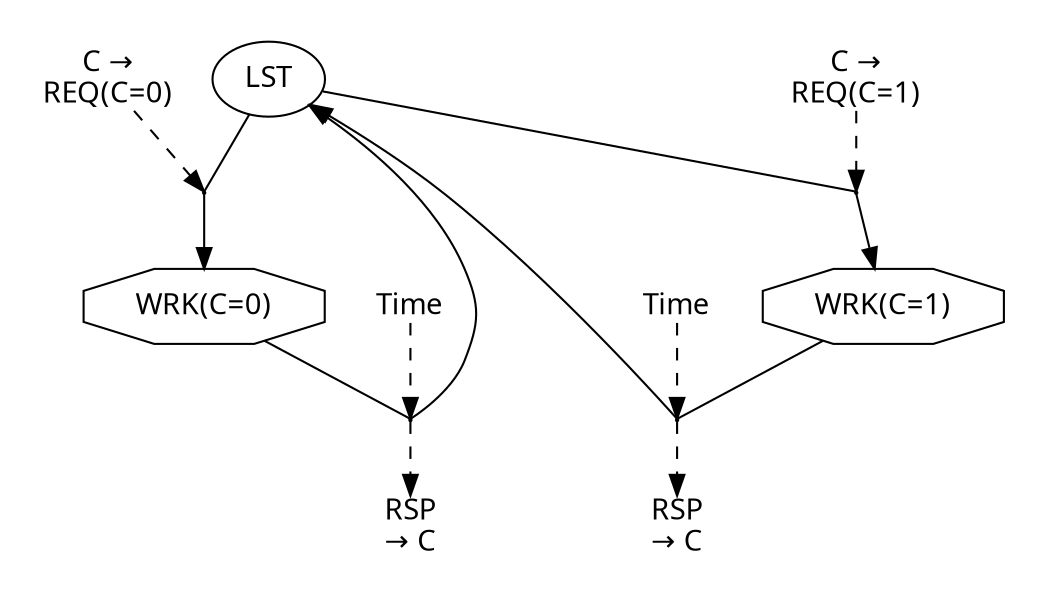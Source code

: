 digraph {
color=white;
graph [ fontname="sans-serif" ];
node [ fontname="sans-serif" ];
edge [ fontname="sans-serif" ];
A_0_false [ label="LST", shape=ellipse ];
A_1_true [ label="WRK(C=0)", shape=octagon ];
subgraph cluster_0 {
T_0_18446744073709551615 [ shape=point, height=0.015, width=0.015 ];
A_0_false -> T_0_18446744073709551615 [ arrowhead=none, direction=forward ];
T_0_18446744073709551615 -> A_1_true;
D_0_18446744073709551615_0 [ label="C &#8594;\nREQ(C=0)", shape=plain ];
D_0_18446744073709551615_0 -> T_0_18446744073709551615 [ arrowhead=normal, direction=forward, style=dashed ];
}
A_2_true [ label="WRK(C=1)", shape=octagon ];
subgraph cluster_1 {
T_1_18446744073709551615 [ shape=point, height=0.015, width=0.015 ];
A_0_false -> T_1_18446744073709551615 [ arrowhead=none, direction=forward ];
T_1_18446744073709551615 -> A_2_true;
D_1_18446744073709551615_1 [ label="C &#8594;\nREQ(C=1)", shape=plain ];
D_1_18446744073709551615_1 -> T_1_18446744073709551615 [ arrowhead=normal, direction=forward, style=dashed ];
}
subgraph cluster_2 {
T_2_18446744073709551615 [ shape=point, height=0.015, width=0.015 ];
A_1_true -> T_2_18446744073709551615 [ arrowhead=none, direction=forward ];
T_2_18446744073709551615 -> A_0_false;
D_2_18446744073709551615_255 [ label="Time", shape=plain ];
D_2_18446744073709551615_255 -> T_2_18446744073709551615 [ arrowhead=normal, direction=forward, style=dashed ];
S_2_18446744073709551615_2 [ label="RSP\n&#8594; C", shape=plain ];
T_2_18446744073709551615 -> S_2_18446744073709551615_2 [ arrowhead=normal, direction=forward, style=dashed ];
}
subgraph cluster_3 {
T_3_18446744073709551615 [ shape=point, height=0.015, width=0.015 ];
A_2_true -> T_3_18446744073709551615 [ arrowhead=none, direction=forward ];
T_3_18446744073709551615 -> A_0_false;
D_3_18446744073709551615_255 [ label="Time", shape=plain ];
D_3_18446744073709551615_255 -> T_3_18446744073709551615 [ arrowhead=normal, direction=forward, style=dashed ];
S_3_18446744073709551615_2 [ label="RSP\n&#8594; C", shape=plain ];
T_3_18446744073709551615 -> S_3_18446744073709551615_2 [ arrowhead=normal, direction=forward, style=dashed ];
}
}
